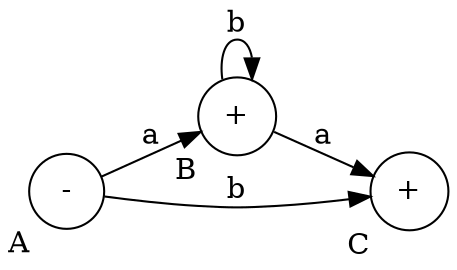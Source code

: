 digraph 2.2 {
    rankdir = LR;
    node [shape = circle;];
    A [label = "-";xlabel = "A";];
    B [label = "+";xlabel = "B";];
    C [label = "+";xlabel = "C";];
    A -> B [label = a;];
    B -> C [label = a;];
    A -> C [label = b;];
    B -> B [label = b;];
}